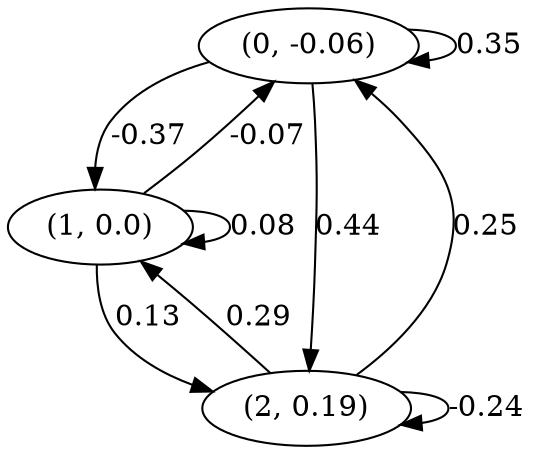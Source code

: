 digraph {
    0 [ label = "(0, -0.06)" ]
    1 [ label = "(1, 0.0)" ]
    2 [ label = "(2, 0.19)" ]
    0 -> 0 [ label = "0.35" ]
    1 -> 1 [ label = "0.08" ]
    2 -> 2 [ label = "-0.24" ]
    1 -> 0 [ label = "-0.07" ]
    2 -> 0 [ label = "0.25" ]
    0 -> 1 [ label = "-0.37" ]
    2 -> 1 [ label = "0.29" ]
    0 -> 2 [ label = "0.44" ]
    1 -> 2 [ label = "0.13" ]
}

